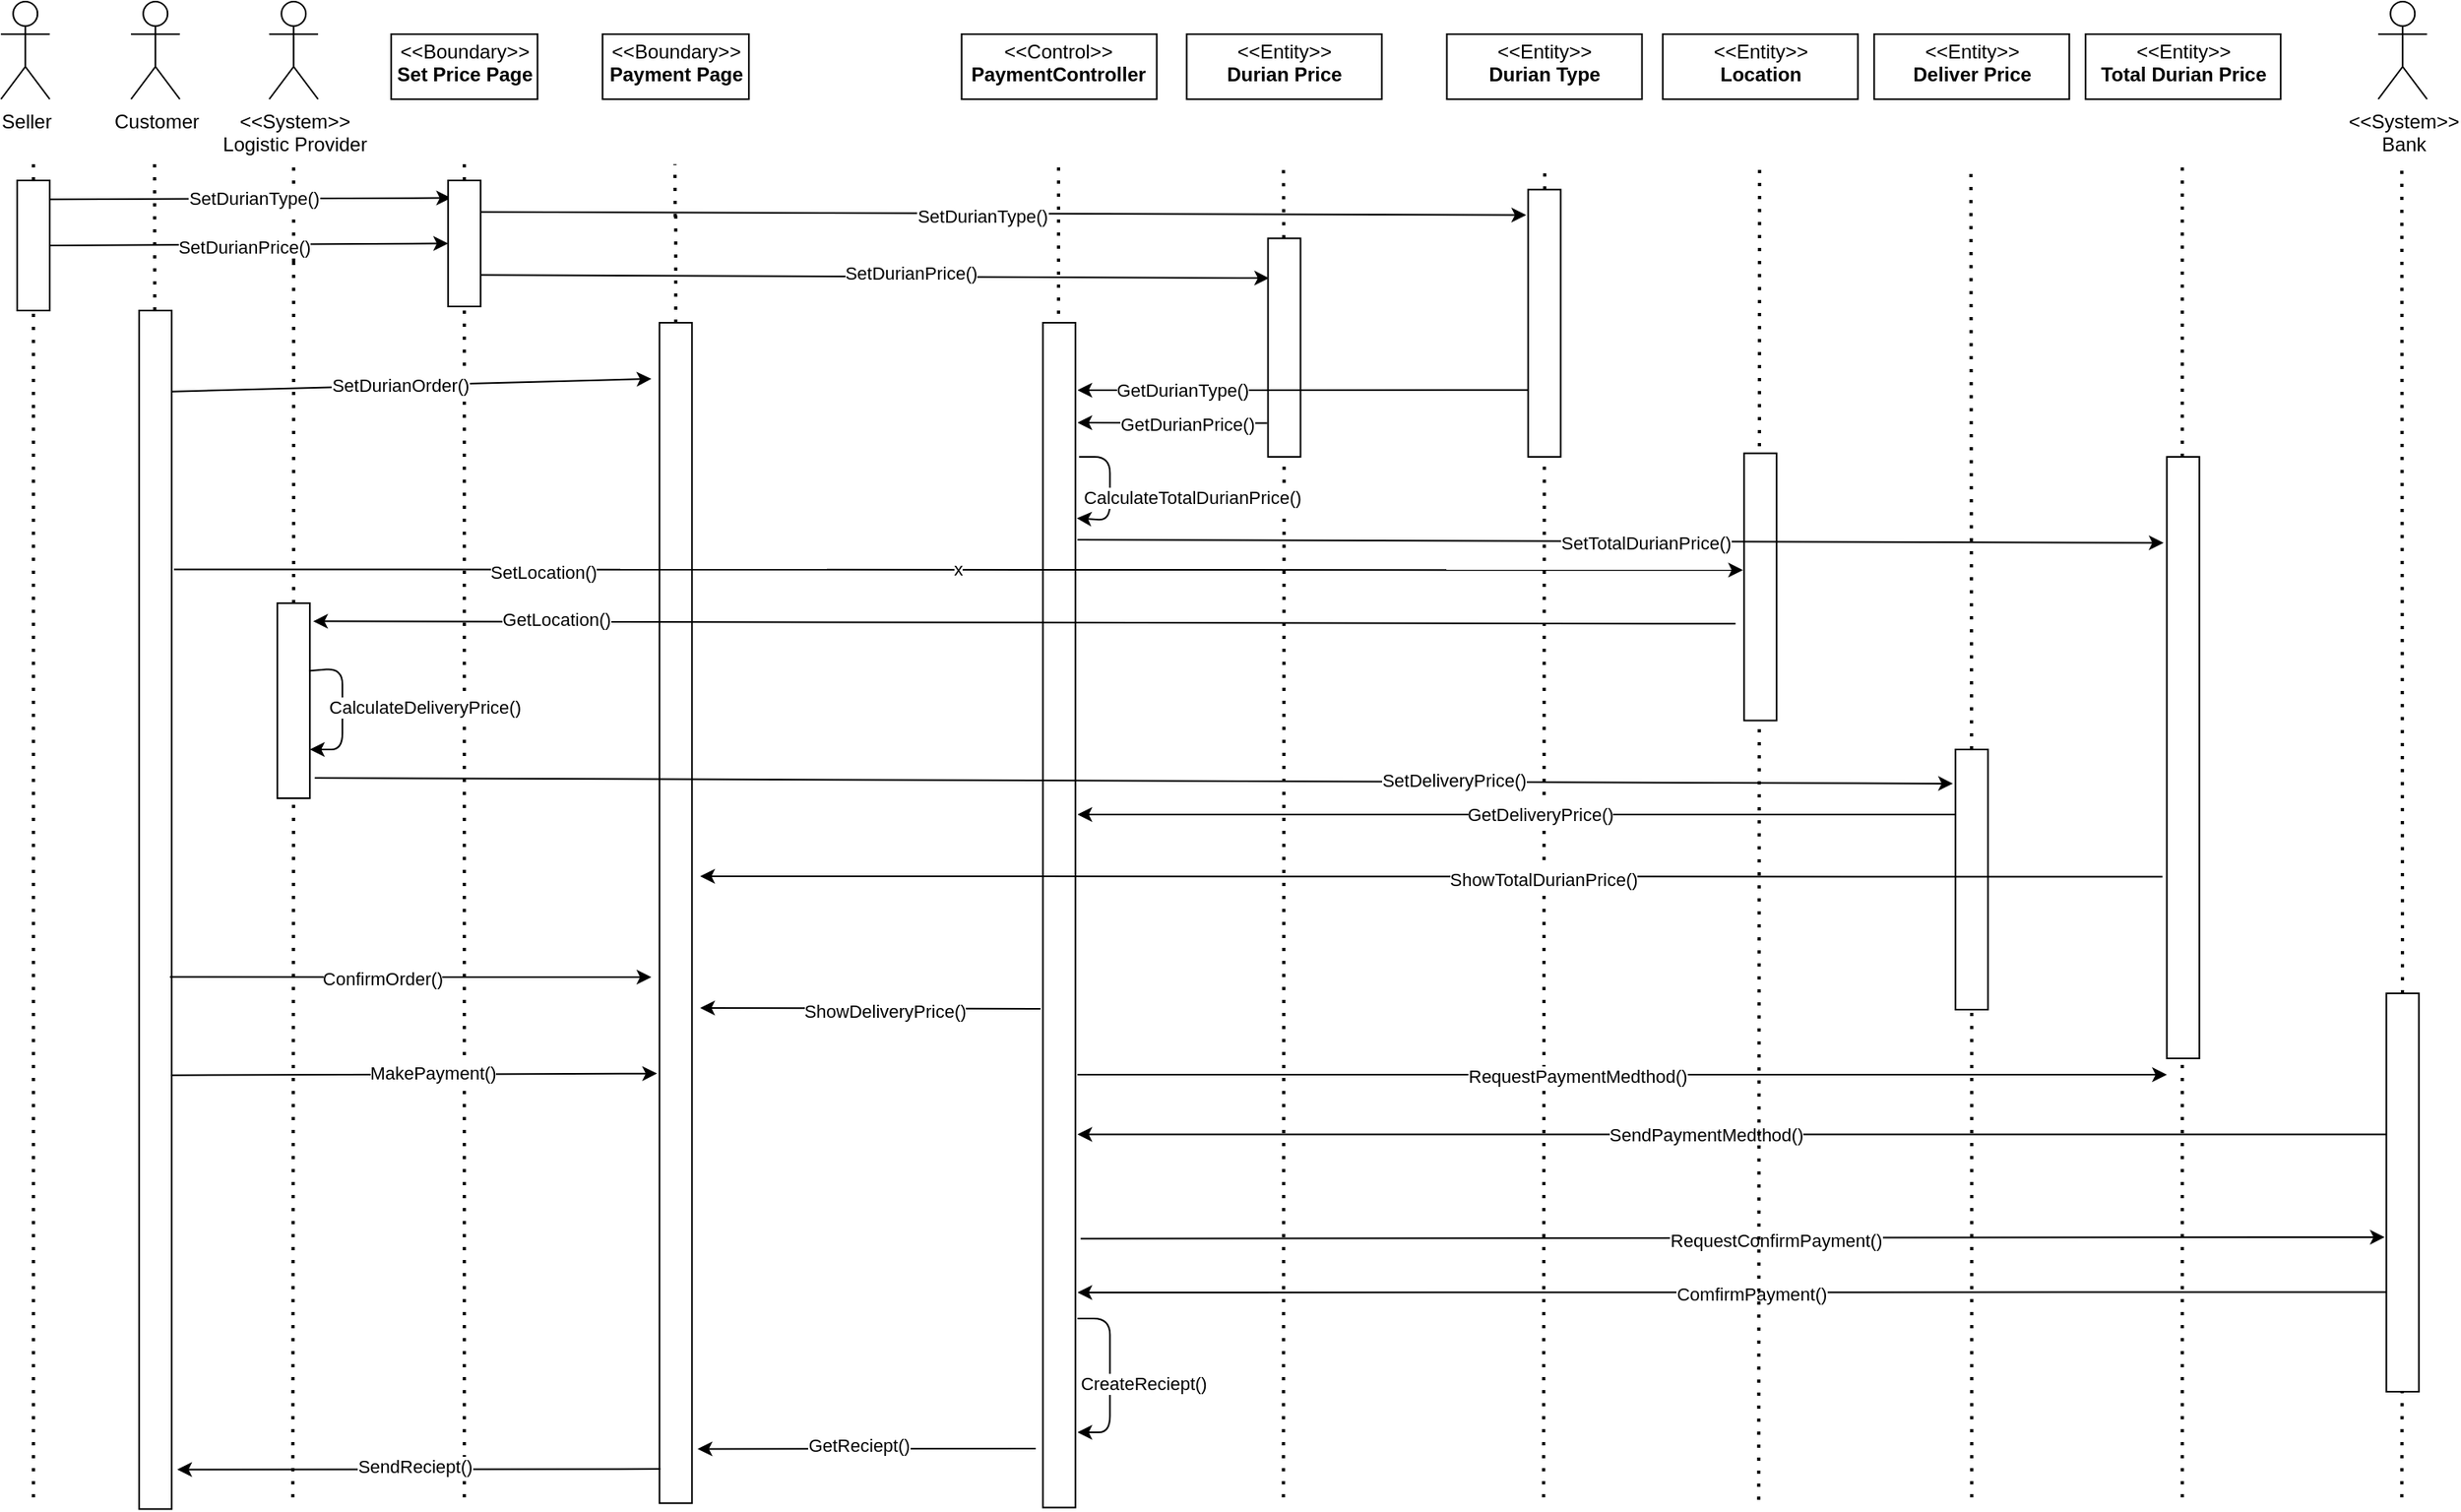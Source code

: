 <mxfile>
    <diagram id="tjWmgUEGdXFaHl7p6g_r" name="Page-1">
        <mxGraphModel dx="294" dy="755" grid="1" gridSize="10" guides="1" tooltips="1" connect="1" arrows="1" fold="1" page="1" pageScale="1" pageWidth="850" pageHeight="1100" math="0" shadow="0">
            <root>
                <mxCell id="0"/>
                <mxCell id="1" parent="0"/>
                <mxCell id="2" value="&amp;lt;&amp;lt;System&amp;gt;&amp;gt;&lt;br&gt;Logistic Provider" style="shape=umlActor;verticalLabelPosition=bottom;verticalAlign=top;html=1;outlineConnect=0;" vertex="1" parent="1">
                    <mxGeometry x="208.59" y="50" width="30" height="60" as="geometry"/>
                </mxCell>
                <mxCell id="3" value="&lt;p style=&quot;margin:0px;margin-top:4px;text-align:center;&quot;&gt;&amp;lt;&amp;lt;Boundary&amp;gt;&amp;gt;&lt;br&gt;&lt;b&gt;Payment Page&lt;/b&gt;&lt;/p&gt;" style="shape=rect;html=1;overflow=fill;html=1;whiteSpace=wrap;align=center;" vertex="1" parent="1">
                    <mxGeometry x="413.59" y="70" width="90" height="40" as="geometry"/>
                </mxCell>
                <mxCell id="4" value="Seller" style="shape=umlActor;verticalLabelPosition=bottom;verticalAlign=top;html=1;outlineConnect=0;" vertex="1" parent="1">
                    <mxGeometry x="43.59" y="50" width="30" height="60" as="geometry"/>
                </mxCell>
                <mxCell id="5" value="&amp;lt;&amp;lt;System&amp;gt;&amp;gt;&lt;br&gt;Bank" style="shape=umlActor;verticalLabelPosition=bottom;verticalAlign=top;html=1;outlineConnect=0;" vertex="1" parent="1">
                    <mxGeometry x="1505.62" y="50" width="30" height="60" as="geometry"/>
                </mxCell>
                <mxCell id="6" value="Customer" style="shape=umlActor;verticalLabelPosition=bottom;verticalAlign=top;html=1;outlineConnect=0;" vertex="1" parent="1">
                    <mxGeometry x="123.59" y="50" width="30" height="60" as="geometry"/>
                </mxCell>
                <mxCell id="7" value="&lt;p style=&quot;margin:0px;margin-top:4px;text-align:center;&quot;&gt;&amp;lt;&amp;lt;Boundary&amp;gt;&amp;gt;&lt;br&gt;&lt;b&gt;Set Price Page&lt;/b&gt;&lt;/p&gt;" style="shape=rect;html=1;overflow=fill;html=1;whiteSpace=wrap;align=center;" vertex="1" parent="1">
                    <mxGeometry x="283.59" y="70" width="90" height="40" as="geometry"/>
                </mxCell>
                <mxCell id="8" value="&lt;p style=&quot;margin:0px;margin-top:4px;text-align:center;&quot;&gt;&amp;lt;&amp;lt;Control&amp;gt;&amp;gt;&lt;br&gt;&lt;b&gt;PaymentController&lt;/b&gt;&lt;/p&gt;" style="shape=rect;html=1;overflow=fill;html=1;whiteSpace=wrap;align=center;" vertex="1" parent="1">
                    <mxGeometry x="634.37" y="70" width="120" height="40" as="geometry"/>
                </mxCell>
                <mxCell id="9" value="&lt;p style=&quot;margin:0px;margin-top:4px;text-align:center;&quot;&gt;&amp;lt;&amp;lt;Entity&amp;gt;&amp;gt;&lt;br&gt;&lt;b&gt;Durian Type&lt;/b&gt;&lt;/p&gt;" style="shape=rect;html=1;overflow=fill;html=1;whiteSpace=wrap;align=center;" vertex="1" parent="1">
                    <mxGeometry x="932.8" y="70" width="120" height="40" as="geometry"/>
                </mxCell>
                <mxCell id="10" value="&lt;p style=&quot;margin:0px;margin-top:4px;text-align:center;&quot;&gt;&amp;lt;&amp;lt;Entity&amp;gt;&amp;gt;&lt;br&gt;&lt;b&gt;Durian Price&lt;/b&gt;&lt;/p&gt;" style="shape=rect;html=1;overflow=fill;html=1;whiteSpace=wrap;align=center;" vertex="1" parent="1">
                    <mxGeometry x="772.8" y="70" width="120" height="40" as="geometry"/>
                </mxCell>
                <mxCell id="11" value="&lt;p style=&quot;margin:0px;margin-top:4px;text-align:center;&quot;&gt;&amp;lt;&amp;lt;Entity&amp;gt;&amp;gt;&lt;br&gt;&lt;b&gt;Deliver Price&lt;/b&gt;&lt;/p&gt;" style="shape=rect;html=1;overflow=fill;html=1;whiteSpace=wrap;align=center;" vertex="1" parent="1">
                    <mxGeometry x="1195.62" y="70" width="120" height="40" as="geometry"/>
                </mxCell>
                <mxCell id="12" value="&lt;p style=&quot;margin:0px;margin-top:4px;text-align:center;&quot;&gt;&amp;lt;&amp;lt;Entity&amp;gt;&amp;gt;&lt;br&gt;&lt;b&gt;Total Durian Price&lt;/b&gt;&lt;/p&gt;" style="shape=rect;html=1;overflow=fill;html=1;whiteSpace=wrap;align=center;" vertex="1" parent="1">
                    <mxGeometry x="1325.62" y="70" width="120" height="40" as="geometry"/>
                </mxCell>
                <mxCell id="13" value="" style="endArrow=none;dashed=1;html=1;dashPattern=1 3;strokeWidth=2;startArrow=none;" edge="1" parent="1" source="37">
                    <mxGeometry width="50" height="50" relative="1" as="geometry">
                        <mxPoint x="63.59" y="970" as="sourcePoint"/>
                        <mxPoint x="63.59" y="150" as="targetPoint"/>
                    </mxGeometry>
                </mxCell>
                <mxCell id="14" value="" style="endArrow=none;dashed=1;html=1;dashPattern=1 3;strokeWidth=2;startArrow=none;" edge="1" parent="1" source="51">
                    <mxGeometry width="50" height="50" relative="1" as="geometry">
                        <mxPoint x="138.521" y="400" as="sourcePoint"/>
                        <mxPoint x="138.09" y="150" as="targetPoint"/>
                    </mxGeometry>
                </mxCell>
                <mxCell id="15" value="" style="endArrow=none;dashed=1;html=1;dashPattern=1 3;strokeWidth=2;startArrow=none;" edge="1" parent="1" source="30">
                    <mxGeometry width="50" height="50" relative="1" as="geometry">
                        <mxPoint x="228.09" y="970" as="sourcePoint"/>
                        <mxPoint x="328.59" y="150" as="targetPoint"/>
                    </mxGeometry>
                </mxCell>
                <mxCell id="16" value="" style="endArrow=none;dashed=1;html=1;dashPattern=1 3;strokeWidth=2;startArrow=none;" edge="1" parent="1">
                    <mxGeometry width="50" height="50" relative="1" as="geometry">
                        <mxPoint x="223.59" y="210" as="sourcePoint"/>
                        <mxPoint x="223.59" y="150" as="targetPoint"/>
                    </mxGeometry>
                </mxCell>
                <mxCell id="17" value="" style="endArrow=none;dashed=1;html=1;dashPattern=1 3;strokeWidth=2;startArrow=none;" edge="1" parent="1">
                    <mxGeometry width="50" height="50" relative="1" as="geometry">
                        <mxPoint x="458.252" y="182.5" as="sourcePoint"/>
                        <mxPoint x="458.09" y="150" as="targetPoint"/>
                    </mxGeometry>
                </mxCell>
                <mxCell id="18" value="" style="endArrow=none;dashed=1;html=1;dashPattern=1 3;strokeWidth=2;startArrow=none;" edge="1" parent="1" source="44">
                    <mxGeometry width="50" height="50" relative="1" as="geometry">
                        <mxPoint x="832.8" y="260" as="sourcePoint"/>
                        <mxPoint x="832.3" y="150" as="targetPoint"/>
                    </mxGeometry>
                </mxCell>
                <mxCell id="19" value="" style="endArrow=none;dashed=1;html=1;dashPattern=1 3;strokeWidth=2;startArrow=none;" edge="1" parent="1" source="47">
                    <mxGeometry width="50" height="50" relative="1" as="geometry">
                        <mxPoint x="940.665" y="300" as="sourcePoint"/>
                        <mxPoint x="993" y="150" as="targetPoint"/>
                    </mxGeometry>
                </mxCell>
                <mxCell id="20" value="" style="endArrow=none;dashed=1;html=1;dashPattern=1 3;strokeWidth=2;startArrow=none;" edge="1" parent="1" source="61">
                    <mxGeometry width="50" height="50" relative="1" as="geometry">
                        <mxPoint x="1255.12" y="970" as="sourcePoint"/>
                        <mxPoint x="1255.12" y="150" as="targetPoint"/>
                    </mxGeometry>
                </mxCell>
                <mxCell id="21" value="" style="endArrow=none;dashed=1;html=1;dashPattern=1 3;strokeWidth=2;" edge="1" parent="1">
                    <mxGeometry width="50" height="50" relative="1" as="geometry">
                        <mxPoint x="1385.12" y="970" as="sourcePoint"/>
                        <mxPoint x="1385.12" y="150" as="targetPoint"/>
                    </mxGeometry>
                </mxCell>
                <mxCell id="22" value="" style="endArrow=none;dashed=1;html=1;dashPattern=1 3;strokeWidth=2;startArrow=none;" edge="1" parent="1" source="75">
                    <mxGeometry width="50" height="50" relative="1" as="geometry">
                        <mxPoint x="1520.12" y="970" as="sourcePoint"/>
                        <mxPoint x="1520.12" y="150" as="targetPoint"/>
                    </mxGeometry>
                </mxCell>
                <mxCell id="23" value="" style="endArrow=classic;html=1;exitX=0.145;exitY=-0.02;exitDx=0;exitDy=0;exitPerimeter=0;entryX=0.139;entryY=0.91;entryDx=0;entryDy=0;entryPerimeter=0;" edge="1" parent="1" source="37" target="30">
                    <mxGeometry width="50" height="50" relative="1" as="geometry">
                        <mxPoint x="77.39" y="172" as="sourcePoint"/>
                        <mxPoint x="313.59" y="172" as="targetPoint"/>
                    </mxGeometry>
                </mxCell>
                <mxCell id="24" value="SetDurianType()" style="edgeLabel;html=1;align=center;verticalAlign=middle;resizable=0;points=[];" vertex="1" connectable="0" parent="23">
                    <mxGeometry x="0.175" y="2" relative="1" as="geometry">
                        <mxPoint x="-20" y="2" as="offset"/>
                    </mxGeometry>
                </mxCell>
                <mxCell id="25" value="" style="endArrow=none;dashed=1;html=1;dashPattern=1 3;strokeWidth=2;" edge="1" parent="1" target="30">
                    <mxGeometry width="50" height="50" relative="1" as="geometry">
                        <mxPoint x="328.59" y="970" as="sourcePoint"/>
                        <mxPoint x="228.09" y="150" as="targetPoint"/>
                    </mxGeometry>
                </mxCell>
                <mxCell id="26" style="edgeStyle=none;html=1;entryX=0.095;entryY=1.06;entryDx=0;entryDy=0;exitX=0.25;exitY=0;exitDx=0;exitDy=0;entryPerimeter=0;" edge="1" parent="1" source="30" target="47">
                    <mxGeometry relative="1" as="geometry">
                        <mxPoint x="343.59" y="178" as="sourcePoint"/>
                        <mxPoint x="873.59" y="220" as="targetPoint"/>
                    </mxGeometry>
                </mxCell>
                <mxCell id="27" value="SetDurianType()" style="edgeLabel;html=1;align=center;verticalAlign=middle;resizable=0;points=[];" vertex="1" connectable="0" parent="26">
                    <mxGeometry x="-0.041" y="-1" relative="1" as="geometry">
                        <mxPoint as="offset"/>
                    </mxGeometry>
                </mxCell>
                <mxCell id="28" style="edgeStyle=none;html=1;exitX=0.75;exitY=0;exitDx=0;exitDy=0;entryX=0.182;entryY=0.966;entryDx=0;entryDy=0;entryPerimeter=0;" edge="1" parent="1" target="44">
                    <mxGeometry relative="1" as="geometry">
                        <mxPoint x="713.59" y="220" as="targetPoint"/>
                        <mxPoint x="338.59" y="218.125" as="sourcePoint"/>
                    </mxGeometry>
                </mxCell>
                <mxCell id="29" value="SetDurianPrice()" style="edgeLabel;html=1;align=center;verticalAlign=middle;resizable=0;points=[];" vertex="1" connectable="0" parent="28">
                    <mxGeometry x="0.091" y="2" relative="1" as="geometry">
                        <mxPoint as="offset"/>
                    </mxGeometry>
                </mxCell>
                <mxCell id="30" value="" style="rounded=0;whiteSpace=wrap;html=1;rotation=90;" vertex="1" parent="1">
                    <mxGeometry x="289.84" y="188.75" width="77.5" height="20" as="geometry"/>
                </mxCell>
                <mxCell id="31" value="" style="endArrow=none;dashed=1;html=1;dashPattern=1 3;strokeWidth=2;startArrow=none;" edge="1" parent="1" source="55">
                    <mxGeometry width="50" height="50" relative="1" as="geometry">
                        <mxPoint x="223.09" y="970" as="sourcePoint"/>
                        <mxPoint x="223.59" y="210" as="targetPoint"/>
                    </mxGeometry>
                </mxCell>
                <mxCell id="32" value="" style="endArrow=none;dashed=1;html=1;dashPattern=1 3;strokeWidth=2;" edge="1" parent="1">
                    <mxGeometry width="50" height="50" relative="1" as="geometry">
                        <mxPoint x="693.87" y="970" as="sourcePoint"/>
                        <mxPoint x="694" y="150" as="targetPoint"/>
                    </mxGeometry>
                </mxCell>
                <mxCell id="33" value="" style="endArrow=none;dashed=1;html=1;dashPattern=1 3;strokeWidth=2;startArrow=none;" edge="1" parent="1" source="53">
                    <mxGeometry width="50" height="50" relative="1" as="geometry">
                        <mxPoint x="458.09" y="970" as="sourcePoint"/>
                        <mxPoint x="458.59" y="180" as="targetPoint"/>
                    </mxGeometry>
                </mxCell>
                <mxCell id="34" value="" style="endArrow=none;dashed=1;html=1;dashPattern=1 3;strokeWidth=2;startArrow=none;" edge="1" parent="1" target="37">
                    <mxGeometry width="50" height="50" relative="1" as="geometry">
                        <mxPoint x="63.59" y="300" as="sourcePoint"/>
                        <mxPoint x="63.59" y="150" as="targetPoint"/>
                    </mxGeometry>
                </mxCell>
                <mxCell id="35" style="edgeStyle=none;html=1;exitX=0.5;exitY=0;exitDx=0;exitDy=0;entryX=0.5;entryY=1;entryDx=0;entryDy=0;" edge="1" parent="1" source="37" target="30">
                    <mxGeometry relative="1" as="geometry"/>
                </mxCell>
                <mxCell id="36" value="SetDurianPrice()" style="edgeLabel;html=1;align=center;verticalAlign=middle;resizable=0;points=[];" vertex="1" connectable="0" parent="35">
                    <mxGeometry x="0.148" y="-3" relative="1" as="geometry">
                        <mxPoint x="-21" y="-2" as="offset"/>
                    </mxGeometry>
                </mxCell>
                <mxCell id="37" value="" style="rounded=0;whiteSpace=wrap;html=1;rotation=90;" vertex="1" parent="1">
                    <mxGeometry x="23.59" y="190" width="80" height="20" as="geometry"/>
                </mxCell>
                <mxCell id="38" value="" style="endArrow=none;dashed=1;html=1;dashPattern=1 3;strokeWidth=2;" edge="1" parent="1">
                    <mxGeometry width="50" height="50" relative="1" as="geometry">
                        <mxPoint x="832.3" y="970" as="sourcePoint"/>
                        <mxPoint x="832.774" y="250" as="targetPoint"/>
                    </mxGeometry>
                </mxCell>
                <mxCell id="39" value="" style="endArrow=none;dashed=1;html=1;dashPattern=1 3;strokeWidth=2;" edge="1" parent="1">
                    <mxGeometry width="50" height="50" relative="1" as="geometry">
                        <mxPoint x="992.3" y="970" as="sourcePoint"/>
                        <mxPoint x="992.8" y="300" as="targetPoint"/>
                    </mxGeometry>
                </mxCell>
                <mxCell id="40" value="" style="endArrow=none;dashed=1;html=1;dashPattern=1 3;strokeWidth=2;" edge="1" parent="1">
                    <mxGeometry width="50" height="50" relative="1" as="geometry">
                        <mxPoint x="63.59" y="970" as="sourcePoint"/>
                        <mxPoint x="63.59" y="300" as="targetPoint"/>
                    </mxGeometry>
                </mxCell>
                <mxCell id="41" value="" style="endArrow=none;dashed=1;html=1;dashPattern=1 3;strokeWidth=2;" edge="1" parent="1">
                    <mxGeometry width="50" height="50" relative="1" as="geometry">
                        <mxPoint x="138.09" y="970" as="sourcePoint"/>
                        <mxPoint x="138.59" y="400" as="targetPoint"/>
                    </mxGeometry>
                </mxCell>
                <mxCell id="42" style="edgeStyle=none;html=1;exitX=0.846;exitY=1.024;exitDx=0;exitDy=0;exitPerimeter=0;" edge="1" parent="1" source="44">
                    <mxGeometry relative="1" as="geometry">
                        <mxPoint x="765.62" y="308" as="sourcePoint"/>
                        <mxPoint x="705.62" y="309" as="targetPoint"/>
                    </mxGeometry>
                </mxCell>
                <mxCell id="43" value="GetDurianPrice()" style="edgeLabel;html=1;align=center;verticalAlign=middle;resizable=0;points=[];" vertex="1" connectable="0" parent="42">
                    <mxGeometry x="-0.108" y="-1" relative="1" as="geometry">
                        <mxPoint x="2" y="2" as="offset"/>
                    </mxGeometry>
                </mxCell>
                <mxCell id="44" value="" style="rounded=0;whiteSpace=wrap;html=1;rotation=90;" vertex="1" parent="1">
                    <mxGeometry x="765.62" y="252.81" width="134.37" height="20" as="geometry"/>
                </mxCell>
                <mxCell id="45" style="edgeStyle=none;html=1;exitX=0.75;exitY=1;exitDx=0;exitDy=0;" edge="1" parent="1" source="47">
                    <mxGeometry relative="1" as="geometry">
                        <mxPoint x="705.62" y="289" as="targetPoint"/>
                    </mxGeometry>
                </mxCell>
                <mxCell id="46" value="GetDurianType()" style="edgeLabel;html=1;align=center;verticalAlign=middle;resizable=0;points=[];" vertex="1" connectable="0" parent="45">
                    <mxGeometry x="-0.082" relative="1" as="geometry">
                        <mxPoint x="-86" as="offset"/>
                    </mxGeometry>
                </mxCell>
                <mxCell id="47" value="" style="rounded=0;whiteSpace=wrap;html=1;rotation=90;" vertex="1" parent="1">
                    <mxGeometry x="910.61" y="237.82" width="164.38" height="20" as="geometry"/>
                </mxCell>
                <mxCell id="48" value="" style="endArrow=none;dashed=1;html=1;dashPattern=1 3;strokeWidth=2;startArrow=none;" edge="1" parent="1" target="51">
                    <mxGeometry width="50" height="50" relative="1" as="geometry">
                        <mxPoint x="138.521" y="400" as="sourcePoint"/>
                        <mxPoint x="138.09" y="150" as="targetPoint"/>
                    </mxGeometry>
                </mxCell>
                <mxCell id="49" style="edgeStyle=none;html=1;entryX=0.08;entryY=0.995;entryDx=0;entryDy=0;entryPerimeter=0;" edge="1" parent="1">
                    <mxGeometry relative="1" as="geometry">
                        <mxPoint x="443.59" y="282" as="targetPoint"/>
                        <mxPoint x="143.59" y="290" as="sourcePoint"/>
                    </mxGeometry>
                </mxCell>
                <mxCell id="50" value="SetDurianOrder()" style="edgeLabel;html=1;align=center;verticalAlign=middle;resizable=0;points=[];" vertex="1" connectable="0" parent="49">
                    <mxGeometry x="0.087" y="-2" relative="1" as="geometry">
                        <mxPoint x="-18" y="-2" as="offset"/>
                    </mxGeometry>
                </mxCell>
                <mxCell id="51" value="" style="rounded=0;whiteSpace=wrap;html=1;rotation=90;" vertex="1" parent="1">
                    <mxGeometry x="-230" y="598.6" width="737.18" height="20" as="geometry"/>
                </mxCell>
                <mxCell id="52" value="" style="endArrow=none;dashed=1;html=1;dashPattern=1 3;strokeWidth=2;" edge="1" parent="1" target="53">
                    <mxGeometry width="50" height="50" relative="1" as="geometry">
                        <mxPoint x="458.09" y="970" as="sourcePoint"/>
                        <mxPoint x="458.59" y="180" as="targetPoint"/>
                    </mxGeometry>
                </mxCell>
                <mxCell id="53" value="" style="rounded=0;whiteSpace=wrap;html=1;rotation=90;" vertex="1" parent="1">
                    <mxGeometry x="95.55" y="600.55" width="726.09" height="20" as="geometry"/>
                </mxCell>
                <mxCell id="54" value="" style="endArrow=none;dashed=1;html=1;dashPattern=1 3;strokeWidth=2;" edge="1" parent="1" target="55">
                    <mxGeometry width="50" height="50" relative="1" as="geometry">
                        <mxPoint x="223.09" y="970" as="sourcePoint"/>
                        <mxPoint x="223.59" y="210" as="targetPoint"/>
                    </mxGeometry>
                </mxCell>
                <mxCell id="55" value="" style="rounded=0;whiteSpace=wrap;html=1;rotation=90;" vertex="1" parent="1">
                    <mxGeometry x="163.59" y="470" width="120" height="20" as="geometry"/>
                </mxCell>
                <mxCell id="56" style="edgeStyle=none;html=1;exitX=0.347;exitY=0.02;exitDx=0;exitDy=0;entryX=0.75;entryY=0;entryDx=0;entryDy=0;exitPerimeter=0;" edge="1" parent="1" source="55" target="55">
                    <mxGeometry relative="1" as="geometry">
                        <mxPoint x="233.59" y="310" as="sourcePoint"/>
                        <mxPoint x="233.59" y="350" as="targetPoint"/>
                        <Array as="points">
                            <mxPoint x="253.59" y="460"/>
                            <mxPoint x="253.59" y="510"/>
                        </Array>
                    </mxGeometry>
                </mxCell>
                <mxCell id="57" value="CalculateDeliveryPrice()" style="edgeLabel;html=1;align=center;verticalAlign=middle;resizable=0;points=[];" vertex="1" connectable="0" parent="56">
                    <mxGeometry x="-0.24" y="4" relative="1" as="geometry">
                        <mxPoint x="46" y="10" as="offset"/>
                    </mxGeometry>
                </mxCell>
                <mxCell id="58" value="" style="endArrow=none;dashed=1;html=1;dashPattern=1 3;strokeWidth=2;" edge="1" parent="1" target="61">
                    <mxGeometry width="50" height="50" relative="1" as="geometry">
                        <mxPoint x="1255.62" y="970" as="sourcePoint"/>
                        <mxPoint x="1225.12" y="150" as="targetPoint"/>
                    </mxGeometry>
                </mxCell>
                <mxCell id="59" style="edgeStyle=none;html=1;exitX=0.25;exitY=1;exitDx=0;exitDy=0;" edge="1" parent="1" source="61">
                    <mxGeometry relative="1" as="geometry">
                        <mxPoint x="705.62" y="550" as="targetPoint"/>
                    </mxGeometry>
                </mxCell>
                <mxCell id="60" value="GetDeliveryPrice()" style="edgeLabel;html=1;align=center;verticalAlign=middle;resizable=0;points=[];" connectable="0" vertex="1" parent="59">
                    <mxGeometry x="-0.09" relative="1" as="geometry">
                        <mxPoint x="-10" as="offset"/>
                    </mxGeometry>
                </mxCell>
                <mxCell id="61" value="" style="rounded=0;whiteSpace=wrap;html=1;rotation=90;" vertex="1" parent="1">
                    <mxGeometry x="1175.62" y="580" width="160" height="20" as="geometry"/>
                </mxCell>
                <mxCell id="62" style="edgeStyle=none;html=1;entryX=0.165;entryY=-0.042;entryDx=0;entryDy=0;entryPerimeter=0;" edge="1" parent="1" target="64">
                    <mxGeometry relative="1" as="geometry">
                        <Array as="points">
                            <mxPoint x="725.62" y="330"/>
                            <mxPoint x="725.62" y="369"/>
                        </Array>
                        <mxPoint x="706.62" y="330" as="sourcePoint"/>
                    </mxGeometry>
                </mxCell>
                <mxCell id="63" value="CalculateTotalDurianPrice()" style="edgeLabel;html=1;align=center;verticalAlign=middle;resizable=0;points=[];" connectable="0" vertex="1" parent="62">
                    <mxGeometry x="-0.221" y="1" relative="1" as="geometry">
                        <mxPoint x="49" y="13" as="offset"/>
                    </mxGeometry>
                </mxCell>
                <mxCell id="64" value="" style="rounded=0;whiteSpace=wrap;html=1;rotation=90;" vertex="1" parent="1">
                    <mxGeometry x="330" y="601.88" width="728.75" height="20" as="geometry"/>
                </mxCell>
                <mxCell id="65" value="" style="endArrow=classic;html=1;exitX=0.896;exitY=-0.15;exitDx=0;exitDy=0;exitPerimeter=0;entryX=0.131;entryY=1.079;entryDx=0;entryDy=0;entryPerimeter=0;" edge="1" parent="1" source="55" target="61">
                    <mxGeometry width="50" height="50" relative="1" as="geometry">
                        <mxPoint x="503.59" y="390" as="sourcePoint"/>
                        <mxPoint x="553.59" y="340" as="targetPoint"/>
                    </mxGeometry>
                </mxCell>
                <mxCell id="66" value="SetDeliveryPrice()" style="edgeLabel;html=1;align=center;verticalAlign=middle;resizable=0;points=[];" connectable="0" vertex="1" parent="65">
                    <mxGeometry x="0.071" y="1" relative="1" as="geometry">
                        <mxPoint x="161" as="offset"/>
                    </mxGeometry>
                </mxCell>
                <mxCell id="67" value="" style="endArrow=classic;html=1;exitX=0.698;exitY=1.136;exitDx=0;exitDy=0;exitPerimeter=0;" edge="1" parent="1" source="73">
                    <mxGeometry width="50" height="50" relative="1" as="geometry">
                        <mxPoint x="632.59" y="586" as="sourcePoint"/>
                        <mxPoint x="473.59" y="588" as="targetPoint"/>
                    </mxGeometry>
                </mxCell>
                <mxCell id="68" value="ShowTotalDurianPrice()" style="edgeLabel;html=1;align=center;verticalAlign=middle;resizable=0;points=[];" connectable="0" vertex="1" parent="67">
                    <mxGeometry x="-0.39" y="3" relative="1" as="geometry">
                        <mxPoint x="-107" y="-1" as="offset"/>
                    </mxGeometry>
                </mxCell>
                <mxCell id="69" value="" style="endArrow=classic;html=1;exitX=0.579;exitY=1.073;exitDx=0;exitDy=0;exitPerimeter=0;" edge="1" parent="1" source="64">
                    <mxGeometry width="50" height="50" relative="1" as="geometry">
                        <mxPoint x="567.59" y="630.005" as="sourcePoint"/>
                        <mxPoint x="473.59" y="669" as="targetPoint"/>
                    </mxGeometry>
                </mxCell>
                <mxCell id="70" value="ShowDeliveryPrice()" style="edgeLabel;html=1;align=center;verticalAlign=middle;resizable=0;points=[];" connectable="0" vertex="1" parent="69">
                    <mxGeometry x="-0.261" y="1" relative="1" as="geometry">
                        <mxPoint x="-19" as="offset"/>
                    </mxGeometry>
                </mxCell>
                <mxCell id="71" value="" style="endArrow=classic;html=1;exitX=0.556;exitY=0.056;exitDx=0;exitDy=0;exitPerimeter=0;" edge="1" parent="1" source="51">
                    <mxGeometry width="50" height="50" relative="1" as="geometry">
                        <mxPoint x="153.59" y="650" as="sourcePoint"/>
                        <mxPoint x="443.59" y="650" as="targetPoint"/>
                    </mxGeometry>
                </mxCell>
                <mxCell id="72" value="ConfirmOrder()" style="edgeLabel;html=1;align=center;verticalAlign=middle;resizable=0;points=[];" connectable="0" vertex="1" parent="71">
                    <mxGeometry x="-0.117" y="-1" relative="1" as="geometry">
                        <mxPoint as="offset"/>
                    </mxGeometry>
                </mxCell>
                <mxCell id="73" value="" style="rounded=0;whiteSpace=wrap;html=1;rotation=90;" vertex="1" parent="1">
                    <mxGeometry x="1200.62" y="505" width="370" height="20" as="geometry"/>
                </mxCell>
                <mxCell id="74" value="" style="endArrow=none;dashed=1;html=1;dashPattern=1 3;strokeWidth=2;" edge="1" parent="1" target="75">
                    <mxGeometry width="50" height="50" relative="1" as="geometry">
                        <mxPoint x="1520.12" y="970" as="sourcePoint"/>
                        <mxPoint x="1520.12" y="150" as="targetPoint"/>
                    </mxGeometry>
                </mxCell>
                <mxCell id="75" value="" style="rounded=0;whiteSpace=wrap;html=1;rotation=90;" vertex="1" parent="1">
                    <mxGeometry x="1398.12" y="772.5" width="245" height="20" as="geometry"/>
                </mxCell>
                <mxCell id="76" value="" style="endArrow=classic;html=1;" edge="1" parent="1">
                    <mxGeometry width="50" height="50" relative="1" as="geometry">
                        <mxPoint x="705.62" y="710" as="sourcePoint"/>
                        <mxPoint x="1375.62" y="710" as="targetPoint"/>
                    </mxGeometry>
                </mxCell>
                <mxCell id="77" value="RequestPaymentMedthod()" style="edgeLabel;html=1;align=center;verticalAlign=middle;resizable=0;points=[];" connectable="0" vertex="1" parent="76">
                    <mxGeometry x="-0.087" y="-1" relative="1" as="geometry">
                        <mxPoint x="1" as="offset"/>
                    </mxGeometry>
                </mxCell>
                <mxCell id="78" value="" style="endArrow=classic;html=1;exitX=0.354;exitY=1.01;exitDx=0;exitDy=0;exitPerimeter=0;entryX=0.685;entryY=-0.062;entryDx=0;entryDy=0;entryPerimeter=0;" edge="1" parent="1" source="75" target="64">
                    <mxGeometry width="50" height="50" relative="1" as="geometry">
                        <mxPoint x="705.62" y="738.39" as="sourcePoint"/>
                        <mxPoint x="705.62" y="740" as="targetPoint"/>
                    </mxGeometry>
                </mxCell>
                <mxCell id="79" value="SendPaymentMedthod()" style="edgeLabel;html=1;align=center;verticalAlign=middle;resizable=0;points=[];" connectable="0" vertex="1" parent="78">
                    <mxGeometry x="-0.098" y="-1" relative="1" as="geometry">
                        <mxPoint x="-56" y="1" as="offset"/>
                    </mxGeometry>
                </mxCell>
                <mxCell id="80" value="" style="endArrow=classic;html=1;entryX=0.636;entryY=1.076;entryDx=0;entryDy=0;exitX=0.638;exitY=0.016;exitDx=0;exitDy=0;exitPerimeter=0;entryPerimeter=0;" edge="1" parent="1" source="51" target="53">
                    <mxGeometry width="50" height="50" relative="1" as="geometry">
                        <mxPoint x="153.59" y="730" as="sourcePoint"/>
                        <mxPoint x="443.59" y="760" as="targetPoint"/>
                    </mxGeometry>
                </mxCell>
                <mxCell id="81" value="MakePayment()" style="edgeLabel;html=1;align=center;verticalAlign=middle;resizable=0;points=[];" connectable="0" vertex="1" parent="80">
                    <mxGeometry x="-0.083" y="1" relative="1" as="geometry">
                        <mxPoint x="23" as="offset"/>
                    </mxGeometry>
                </mxCell>
                <mxCell id="82" value="" style="endArrow=classic;html=1;exitX=0.773;exitY=-0.162;exitDx=0;exitDy=0;exitPerimeter=0;entryX=0.612;entryY=1.05;entryDx=0;entryDy=0;entryPerimeter=0;" edge="1" parent="1" source="64" target="75">
                    <mxGeometry width="50" height="50" relative="1" as="geometry">
                        <mxPoint x="1005.62" y="710" as="sourcePoint"/>
                        <mxPoint x="1055.62" y="660" as="targetPoint"/>
                    </mxGeometry>
                </mxCell>
                <mxCell id="83" value="RequestConfirmPayment()" style="edgeLabel;html=1;align=center;verticalAlign=middle;resizable=0;points=[];" connectable="0" vertex="1" parent="82">
                    <mxGeometry x="0.065" y="-1" relative="1" as="geometry">
                        <mxPoint as="offset"/>
                    </mxGeometry>
                </mxCell>
                <mxCell id="84" value="" style="endArrow=classic;html=1;exitX=0.75;exitY=1;exitDx=0;exitDy=0;" edge="1" parent="1" source="75">
                    <mxGeometry width="50" height="50" relative="1" as="geometry">
                        <mxPoint x="1005.62" y="710" as="sourcePoint"/>
                        <mxPoint x="705.62" y="844" as="targetPoint"/>
                    </mxGeometry>
                </mxCell>
                <mxCell id="85" value="ComfirmPayment()" style="edgeLabel;html=1;align=center;verticalAlign=middle;resizable=0;points=[];" connectable="0" vertex="1" parent="84">
                    <mxGeometry x="-0.03" y="1" relative="1" as="geometry">
                        <mxPoint as="offset"/>
                    </mxGeometry>
                </mxCell>
                <mxCell id="86" value="" style="endArrow=classic;html=1;" edge="1" parent="1">
                    <mxGeometry width="50" height="50" relative="1" as="geometry">
                        <mxPoint x="705.62" y="860" as="sourcePoint"/>
                        <mxPoint x="705.62" y="930" as="targetPoint"/>
                        <Array as="points">
                            <mxPoint x="725.62" y="860"/>
                            <mxPoint x="725.62" y="890"/>
                            <mxPoint x="725.62" y="930"/>
                        </Array>
                    </mxGeometry>
                </mxCell>
                <mxCell id="87" value="CreateReciept()" style="edgeLabel;html=1;align=center;verticalAlign=middle;resizable=0;points=[];" connectable="0" vertex="1" parent="86">
                    <mxGeometry x="0.084" relative="1" as="geometry">
                        <mxPoint x="20" as="offset"/>
                    </mxGeometry>
                </mxCell>
                <mxCell id="88" value="" style="endArrow=classic;html=1;exitX=0.971;exitY=0.972;exitDx=0;exitDy=0;exitPerimeter=0;entryX=0.967;entryY=-0.171;entryDx=0;entryDy=0;entryPerimeter=0;" edge="1" parent="1" source="53" target="51">
                    <mxGeometry width="50" height="50" relative="1" as="geometry">
                        <mxPoint x="443.59" y="950" as="sourcePoint"/>
                        <mxPoint x="153.59" y="950" as="targetPoint"/>
                    </mxGeometry>
                </mxCell>
                <mxCell id="89" value="SendReciept()" style="edgeLabel;html=1;align=center;verticalAlign=middle;resizable=0;points=[];" connectable="0" vertex="1" parent="88">
                    <mxGeometry x="-0.047" y="-2" relative="1" as="geometry">
                        <mxPoint x="-10" as="offset"/>
                    </mxGeometry>
                </mxCell>
                <mxCell id="90" value="&lt;p style=&quot;margin:0px;margin-top:4px;text-align:center;&quot;&gt;&amp;lt;&amp;lt;Entity&amp;gt;&amp;gt;&lt;br&gt;&lt;b&gt;Location&lt;/b&gt;&lt;/p&gt;" style="shape=rect;html=1;overflow=fill;html=1;whiteSpace=wrap;align=center;" vertex="1" parent="1">
                    <mxGeometry x="1065.62" y="70" width="120" height="40" as="geometry"/>
                </mxCell>
                <mxCell id="91" value="" style="endArrow=none;dashed=1;html=1;dashPattern=1 3;strokeWidth=2;" edge="1" parent="1">
                    <mxGeometry width="50" height="50" relative="1" as="geometry">
                        <mxPoint x="1124.62" y="971.524" as="sourcePoint"/>
                        <mxPoint x="1125.14" y="150" as="targetPoint"/>
                    </mxGeometry>
                </mxCell>
                <mxCell id="92" value="" style="rounded=0;whiteSpace=wrap;html=1;rotation=90;" vertex="1" parent="1">
                    <mxGeometry x="1043.43" y="400" width="164.38" height="20" as="geometry"/>
                </mxCell>
                <mxCell id="93" value="" style="endArrow=classic;html=1;entryX=0.143;entryY=1.1;entryDx=0;entryDy=0;entryPerimeter=0;" edge="1" parent="1" target="73">
                    <mxGeometry width="50" height="50" relative="1" as="geometry">
                        <mxPoint x="705.62" y="381" as="sourcePoint"/>
                        <mxPoint x="1245.62" y="380" as="targetPoint"/>
                    </mxGeometry>
                </mxCell>
                <mxCell id="94" value="SetTotalDurianPrice()" style="edgeLabel;html=1;align=center;verticalAlign=middle;resizable=0;points=[];" connectable="0" vertex="1" parent="93">
                    <mxGeometry x="0.085" y="-1" relative="1" as="geometry">
                        <mxPoint x="-13" as="offset"/>
                    </mxGeometry>
                </mxCell>
                <mxCell id="95" style="edgeStyle=none;html=1;entryX=0.093;entryY=-0.1;entryDx=0;entryDy=0;entryPerimeter=0;exitX=0.638;exitY=1.264;exitDx=0;exitDy=0;exitPerimeter=0;" edge="1" parent="1" source="92" target="55">
                    <mxGeometry relative="1" as="geometry">
                        <mxPoint x="443.59" y="431" as="sourcePoint"/>
                    </mxGeometry>
                </mxCell>
                <mxCell id="96" value="GetLocation()" style="edgeLabel;html=1;align=center;verticalAlign=middle;resizable=0;points=[];" vertex="1" connectable="0" parent="95">
                    <mxGeometry x="-0.147" y="1" relative="1" as="geometry">
                        <mxPoint x="-353" y="-3" as="offset"/>
                    </mxGeometry>
                </mxCell>
                <mxCell id="97" value="x" style="edgeStyle=none;html=1;entryX=0.437;entryY=1.036;entryDx=0;entryDy=0;entryPerimeter=0;exitX=0.216;exitY=-0.07;exitDx=0;exitDy=0;exitPerimeter=0;" edge="1" parent="1" source="51" target="92">
                    <mxGeometry relative="1" as="geometry">
                        <mxPoint x="443.59" y="410" as="targetPoint"/>
                        <mxPoint x="153.59" y="399" as="sourcePoint"/>
                    </mxGeometry>
                </mxCell>
                <mxCell id="98" value="SetLocation()" style="edgeLabel;html=1;align=center;verticalAlign=middle;resizable=0;points=[];" vertex="1" connectable="0" parent="97">
                    <mxGeometry x="-0.096" relative="1" as="geometry">
                        <mxPoint x="-209" y="1" as="offset"/>
                    </mxGeometry>
                </mxCell>
                <mxCell id="99" value="" style="endArrow=classic;html=1;entryX=0.954;entryY=-0.171;entryDx=0;entryDy=0;entryPerimeter=0;" edge="1" parent="1" target="53">
                    <mxGeometry width="50" height="50" relative="1" as="geometry">
                        <mxPoint x="680" y="940" as="sourcePoint"/>
                        <mxPoint x="473.59" y="940" as="targetPoint"/>
                    </mxGeometry>
                </mxCell>
                <mxCell id="100" value="GetReciept()" style="edgeLabel;html=1;align=center;verticalAlign=middle;resizable=0;points=[];" connectable="0" vertex="1" parent="99">
                    <mxGeometry x="-0.047" y="-2" relative="1" as="geometry">
                        <mxPoint x="-10" as="offset"/>
                    </mxGeometry>
                </mxCell>
            </root>
        </mxGraphModel>
    </diagram>
    <diagram id="cQkB8bKxdc51IjQwFyQP" name="Page-1">
        <mxGraphModel dx="832" dy="551" grid="1" gridSize="10" guides="1" tooltips="1" connect="1" arrows="1" fold="1" page="1" pageScale="1" pageWidth="850" pageHeight="1100" math="0" shadow="0">
            <root>
                <mxCell id="0"/>
                <mxCell id="1" parent="0"/>
                <mxCell id="2" value="Customer" style="shape=umlActor;verticalLabelPosition=bottom;verticalAlign=top;html=1;outlineConnect=0;" vertex="1" parent="1">
                    <mxGeometry x="310" y="40" width="30" height="60" as="geometry"/>
                </mxCell>
                <mxCell id="3" value="&lt;p style=&quot;margin:0px;margin-top:4px;text-align:center;&quot;&gt;&amp;lt;&amp;lt;Boundary&amp;gt;&amp;gt;&lt;br&gt;&lt;b&gt;Payment Page&lt;/b&gt;&lt;/p&gt;" style="shape=rect;html=1;overflow=fill;html=1;whiteSpace=wrap;align=center;" vertex="1" parent="1">
                    <mxGeometry x="370" y="60" width="90" height="40" as="geometry"/>
                </mxCell>
                <mxCell id="4" value="Seller" style="shape=umlActor;verticalLabelPosition=bottom;verticalAlign=top;html=1;outlineConnect=0;" vertex="1" parent="1">
                    <mxGeometry x="30" y="40" width="30" height="60" as="geometry"/>
                </mxCell>
                <mxCell id="10" value="&amp;lt;&amp;lt;System&amp;gt;&amp;gt;&lt;br&gt;Bank" style="shape=umlActor;verticalLabelPosition=bottom;verticalAlign=top;html=1;outlineConnect=0;" vertex="1" parent="1">
                    <mxGeometry x="1310" y="40" width="30" height="60" as="geometry"/>
                </mxCell>
                <mxCell id="11" value="&amp;lt;&amp;lt;System&amp;gt;&amp;gt;&lt;br&gt;Logistic Provider" style="shape=umlActor;verticalLabelPosition=bottom;verticalAlign=top;html=1;outlineConnect=0;" vertex="1" parent="1">
                    <mxGeometry x="110" y="40" width="30" height="60" as="geometry"/>
                </mxCell>
                <mxCell id="14" value="&lt;p style=&quot;margin:0px;margin-top:4px;text-align:center;&quot;&gt;&amp;lt;&amp;lt;Boundary&amp;gt;&amp;gt;&lt;br&gt;&lt;b&gt;Set Price Page&lt;/b&gt;&lt;/p&gt;" style="shape=rect;html=1;overflow=fill;html=1;whiteSpace=wrap;align=center;" vertex="1" parent="1">
                    <mxGeometry x="170" y="70" width="90" height="40" as="geometry"/>
                </mxCell>
                <mxCell id="15" value="&lt;p style=&quot;margin:0px;margin-top:4px;text-align:center;&quot;&gt;&amp;lt;&amp;lt;Control&amp;gt;&amp;gt;&lt;br&gt;&lt;b&gt;PaymentController&lt;/b&gt;&lt;/p&gt;" style="shape=rect;html=1;overflow=fill;html=1;whiteSpace=wrap;align=center;" vertex="1" parent="1">
                    <mxGeometry x="490" y="60" width="120" height="40" as="geometry"/>
                </mxCell>
                <mxCell id="16" value="&lt;p style=&quot;margin:0px;margin-top:4px;text-align:center;&quot;&gt;&amp;lt;&amp;lt;Entity&amp;gt;&amp;gt;&lt;br&gt;&lt;b&gt;Durian Price&lt;/b&gt;&lt;/p&gt;" style="shape=rect;html=1;overflow=fill;html=1;whiteSpace=wrap;align=center;" vertex="1" parent="1">
                    <mxGeometry x="810" y="60" width="120" height="40" as="geometry"/>
                </mxCell>
                <mxCell id="18" value="&lt;p style=&quot;margin:0px;margin-top:4px;text-align:center;&quot;&gt;&amp;lt;&amp;lt;Entity&amp;gt;&amp;gt;&lt;br&gt;&lt;b&gt;Durian Type&lt;/b&gt;&lt;/p&gt;" style="shape=rect;html=1;overflow=fill;html=1;whiteSpace=wrap;align=center;" vertex="1" parent="1">
                    <mxGeometry x="650" y="60" width="120" height="40" as="geometry"/>
                </mxCell>
                <mxCell id="19" value="&lt;p style=&quot;margin:0px;margin-top:4px;text-align:center;&quot;&gt;&amp;lt;&amp;lt;Entity&amp;gt;&amp;gt;&lt;br&gt;&lt;b&gt;Deliver Price&lt;/b&gt;&lt;/p&gt;" style="shape=rect;html=1;overflow=fill;html=1;whiteSpace=wrap;align=center;" vertex="1" parent="1">
                    <mxGeometry x="970" y="60" width="120" height="40" as="geometry"/>
                </mxCell>
                <mxCell id="20" value="&lt;p style=&quot;margin:0px;margin-top:4px;text-align:center;&quot;&gt;&amp;lt;&amp;lt;Entity&amp;gt;&amp;gt;&lt;br&gt;&lt;b&gt;Total Price&lt;/b&gt;&lt;/p&gt;" style="shape=rect;html=1;overflow=fill;html=1;whiteSpace=wrap;align=center;" vertex="1" parent="1">
                    <mxGeometry x="1130" y="60" width="120" height="40" as="geometry"/>
                </mxCell>
                <mxCell id="24" value="" style="endArrow=none;dashed=1;html=1;dashPattern=1 3;strokeWidth=2;" edge="1" parent="1">
                    <mxGeometry width="50" height="50" relative="1" as="geometry">
                        <mxPoint x="50" y="960" as="sourcePoint"/>
                        <mxPoint x="50" y="140" as="targetPoint"/>
                    </mxGeometry>
                </mxCell>
                <mxCell id="25" value="" style="endArrow=none;dashed=1;html=1;dashPattern=1 3;strokeWidth=2;" edge="1" parent="1">
                    <mxGeometry width="50" height="50" relative="1" as="geometry">
                        <mxPoint x="124.5" y="960" as="sourcePoint"/>
                        <mxPoint x="124.5" y="140" as="targetPoint"/>
                    </mxGeometry>
                </mxCell>
                <mxCell id="26" value="" style="endArrow=none;dashed=1;html=1;dashPattern=1 3;strokeWidth=2;startArrow=none;" edge="1" parent="1" source="40">
                    <mxGeometry width="50" height="50" relative="1" as="geometry">
                        <mxPoint x="214.5" y="960" as="sourcePoint"/>
                        <mxPoint x="214.5" y="140" as="targetPoint"/>
                    </mxGeometry>
                </mxCell>
                <mxCell id="27" value="" style="endArrow=none;dashed=1;html=1;dashPattern=1 3;strokeWidth=2;" edge="1" parent="1">
                    <mxGeometry width="50" height="50" relative="1" as="geometry">
                        <mxPoint x="324.5" y="960" as="sourcePoint"/>
                        <mxPoint x="324.5" y="140" as="targetPoint"/>
                    </mxGeometry>
                </mxCell>
                <mxCell id="28" value="" style="endArrow=none;dashed=1;html=1;dashPattern=1 3;strokeWidth=2;" edge="1" parent="1">
                    <mxGeometry width="50" height="50" relative="1" as="geometry">
                        <mxPoint x="414.5" y="960" as="sourcePoint"/>
                        <mxPoint x="414.5" y="140" as="targetPoint"/>
                    </mxGeometry>
                </mxCell>
                <mxCell id="29" value="" style="endArrow=none;dashed=1;html=1;dashPattern=1 3;strokeWidth=2;" edge="1" parent="1">
                    <mxGeometry width="50" height="50" relative="1" as="geometry">
                        <mxPoint x="549.5" y="960" as="sourcePoint"/>
                        <mxPoint x="549.5" y="140" as="targetPoint"/>
                    </mxGeometry>
                </mxCell>
                <mxCell id="30" value="" style="endArrow=none;dashed=1;html=1;dashPattern=1 3;strokeWidth=2;" edge="1" parent="1">
                    <mxGeometry width="50" height="50" relative="1" as="geometry">
                        <mxPoint x="709.5" y="960" as="sourcePoint"/>
                        <mxPoint x="709.5" y="140" as="targetPoint"/>
                    </mxGeometry>
                </mxCell>
                <mxCell id="31" value="" style="endArrow=none;dashed=1;html=1;dashPattern=1 3;strokeWidth=2;" edge="1" parent="1">
                    <mxGeometry width="50" height="50" relative="1" as="geometry">
                        <mxPoint x="869.5" y="960" as="sourcePoint"/>
                        <mxPoint x="869.5" y="140" as="targetPoint"/>
                    </mxGeometry>
                </mxCell>
                <mxCell id="32" value="" style="endArrow=none;dashed=1;html=1;dashPattern=1 3;strokeWidth=2;" edge="1" parent="1">
                    <mxGeometry width="50" height="50" relative="1" as="geometry">
                        <mxPoint x="1029.5" y="960" as="sourcePoint"/>
                        <mxPoint x="1029.5" y="140" as="targetPoint"/>
                    </mxGeometry>
                </mxCell>
                <mxCell id="33" value="" style="endArrow=none;dashed=1;html=1;dashPattern=1 3;strokeWidth=2;" edge="1" parent="1">
                    <mxGeometry width="50" height="50" relative="1" as="geometry">
                        <mxPoint x="1189.5" y="960" as="sourcePoint"/>
                        <mxPoint x="1189.5" y="140" as="targetPoint"/>
                    </mxGeometry>
                </mxCell>
                <mxCell id="34" value="" style="endArrow=none;dashed=1;html=1;dashPattern=1 3;strokeWidth=2;" edge="1" parent="1">
                    <mxGeometry width="50" height="50" relative="1" as="geometry">
                        <mxPoint x="1324.5" y="960" as="sourcePoint"/>
                        <mxPoint x="1324.5" y="140" as="targetPoint"/>
                    </mxGeometry>
                </mxCell>
                <mxCell id="38" value="" style="rounded=0;whiteSpace=wrap;html=1;rotation=90;" vertex="1" parent="1">
                    <mxGeometry x="10" y="190" width="80" height="20" as="geometry"/>
                </mxCell>
                <mxCell id="39" value="" style="endArrow=classic;html=1;exitX=0.158;exitY=-0.1;exitDx=0;exitDy=0;entryX=0.158;entryY=0.99;entryDx=0;entryDy=0;exitPerimeter=0;entryPerimeter=0;" edge="1" parent="1" source="38" target="40">
                    <mxGeometry width="50" height="50" relative="1" as="geometry">
                        <mxPoint x="190" y="270" as="sourcePoint"/>
                        <mxPoint x="200" y="200" as="targetPoint"/>
                    </mxGeometry>
                </mxCell>
                <mxCell id="43" value="SetPrice()" style="edgeLabel;html=1;align=center;verticalAlign=middle;resizable=0;points=[];" vertex="1" connectable="0" parent="39">
                    <mxGeometry x="0.175" y="2" relative="1" as="geometry">
                        <mxPoint x="-20" y="2" as="offset"/>
                    </mxGeometry>
                </mxCell>
                <mxCell id="41" value="" style="endArrow=none;dashed=1;html=1;dashPattern=1 3;strokeWidth=2;" edge="1" parent="1" target="40">
                    <mxGeometry width="50" height="50" relative="1" as="geometry">
                        <mxPoint x="214.5" y="960" as="sourcePoint"/>
                        <mxPoint x="214.5" y="140" as="targetPoint"/>
                    </mxGeometry>
                </mxCell>
                <mxCell id="40" value="" style="rounded=0;whiteSpace=wrap;html=1;rotation=90;" vertex="1" parent="1">
                    <mxGeometry x="175" y="190" width="80" height="20" as="geometry"/>
                </mxCell>
            </root>
        </mxGraphModel>
    </diagram>
</mxfile>